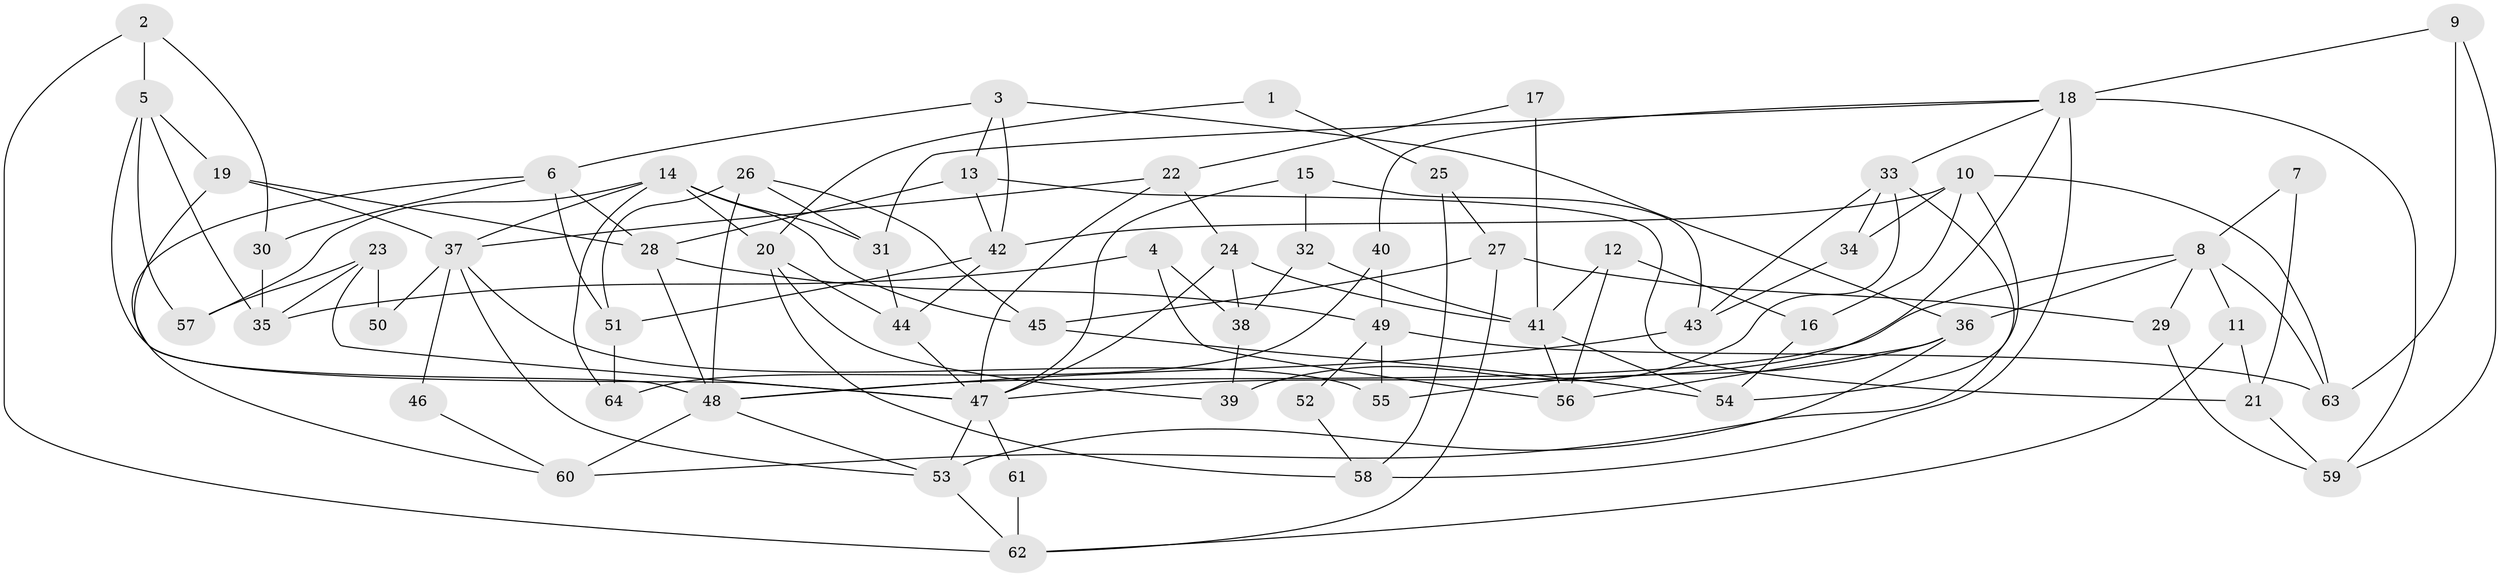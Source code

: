 // coarse degree distribution, {5: 0.18181818181818182, 3: 0.22727272727272727, 6: 0.09090909090909091, 7: 0.13636363636363635, 4: 0.18181818181818182, 9: 0.045454545454545456, 2: 0.09090909090909091, 8: 0.045454545454545456}
// Generated by graph-tools (version 1.1) at 2025/52/02/27/25 19:52:02]
// undirected, 64 vertices, 128 edges
graph export_dot {
graph [start="1"]
  node [color=gray90,style=filled];
  1;
  2;
  3;
  4;
  5;
  6;
  7;
  8;
  9;
  10;
  11;
  12;
  13;
  14;
  15;
  16;
  17;
  18;
  19;
  20;
  21;
  22;
  23;
  24;
  25;
  26;
  27;
  28;
  29;
  30;
  31;
  32;
  33;
  34;
  35;
  36;
  37;
  38;
  39;
  40;
  41;
  42;
  43;
  44;
  45;
  46;
  47;
  48;
  49;
  50;
  51;
  52;
  53;
  54;
  55;
  56;
  57;
  58;
  59;
  60;
  61;
  62;
  63;
  64;
  1 -- 20;
  1 -- 25;
  2 -- 62;
  2 -- 5;
  2 -- 30;
  3 -- 42;
  3 -- 36;
  3 -- 6;
  3 -- 13;
  4 -- 35;
  4 -- 56;
  4 -- 38;
  5 -- 57;
  5 -- 19;
  5 -- 35;
  5 -- 47;
  6 -- 28;
  6 -- 30;
  6 -- 51;
  6 -- 60;
  7 -- 21;
  7 -- 8;
  8 -- 63;
  8 -- 48;
  8 -- 11;
  8 -- 29;
  8 -- 36;
  9 -- 59;
  9 -- 18;
  9 -- 63;
  10 -- 42;
  10 -- 34;
  10 -- 16;
  10 -- 54;
  10 -- 63;
  11 -- 62;
  11 -- 21;
  12 -- 56;
  12 -- 16;
  12 -- 41;
  13 -- 28;
  13 -- 21;
  13 -- 42;
  14 -- 31;
  14 -- 64;
  14 -- 20;
  14 -- 37;
  14 -- 45;
  14 -- 57;
  15 -- 47;
  15 -- 32;
  15 -- 43;
  16 -- 54;
  17 -- 41;
  17 -- 22;
  18 -- 47;
  18 -- 31;
  18 -- 33;
  18 -- 40;
  18 -- 58;
  18 -- 59;
  19 -- 37;
  19 -- 48;
  19 -- 28;
  20 -- 44;
  20 -- 39;
  20 -- 58;
  21 -- 59;
  22 -- 37;
  22 -- 47;
  22 -- 24;
  23 -- 35;
  23 -- 47;
  23 -- 50;
  23 -- 57;
  24 -- 38;
  24 -- 41;
  24 -- 47;
  25 -- 27;
  25 -- 58;
  26 -- 48;
  26 -- 45;
  26 -- 31;
  26 -- 51;
  27 -- 45;
  27 -- 29;
  27 -- 62;
  28 -- 48;
  28 -- 49;
  29 -- 59;
  30 -- 35;
  31 -- 44;
  32 -- 41;
  32 -- 38;
  33 -- 43;
  33 -- 34;
  33 -- 39;
  33 -- 60;
  34 -- 43;
  36 -- 55;
  36 -- 53;
  36 -- 56;
  37 -- 53;
  37 -- 46;
  37 -- 50;
  37 -- 55;
  38 -- 39;
  40 -- 49;
  40 -- 64;
  41 -- 54;
  41 -- 56;
  42 -- 51;
  42 -- 44;
  43 -- 48;
  44 -- 47;
  45 -- 54;
  46 -- 60;
  47 -- 53;
  47 -- 61;
  48 -- 60;
  48 -- 53;
  49 -- 63;
  49 -- 52;
  49 -- 55;
  51 -- 64;
  52 -- 58;
  53 -- 62;
  61 -- 62;
}
